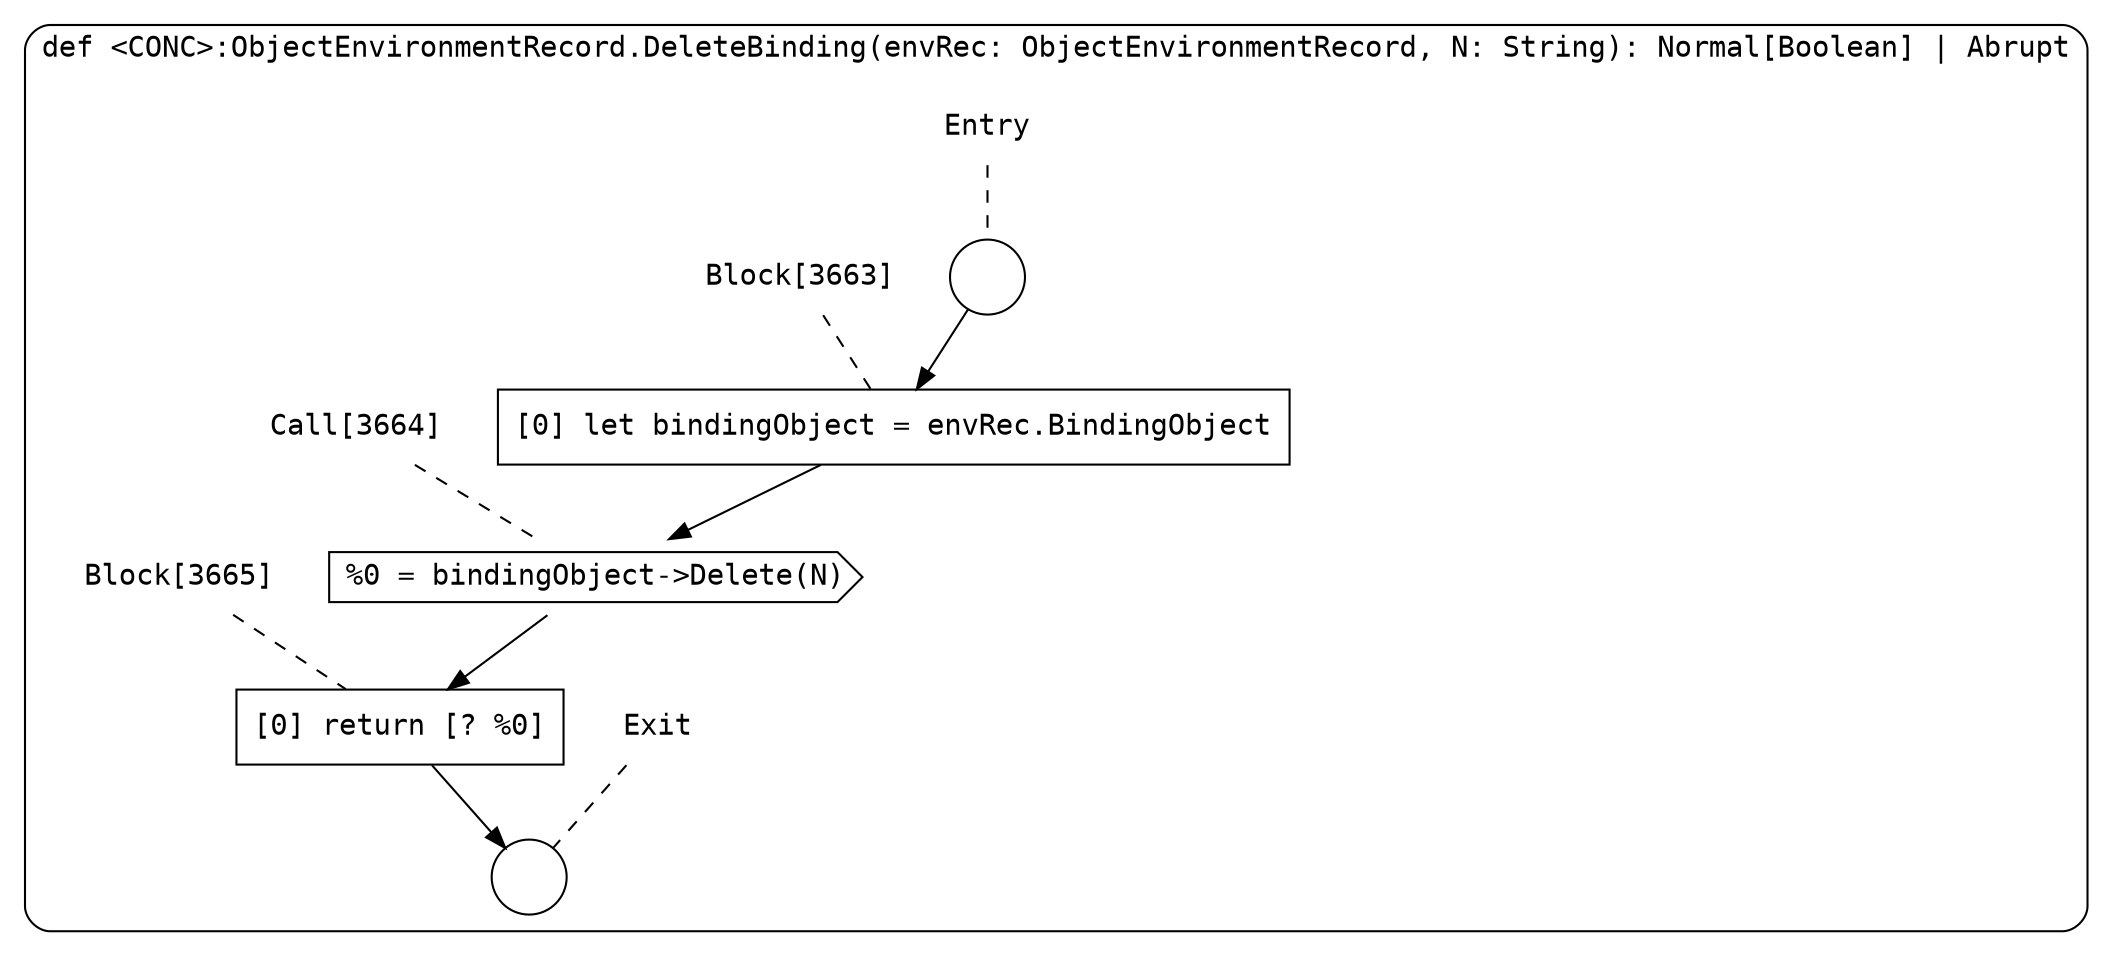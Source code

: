 digraph {
  graph [fontname = "Consolas"]
  node [fontname = "Consolas"]
  edge [fontname = "Consolas"]
  subgraph cluster989 {
    label = "def <CONC>:ObjectEnvironmentRecord.DeleteBinding(envRec: ObjectEnvironmentRecord, N: String): Normal[Boolean] | Abrupt"
    style = rounded
    cluster989_entry_name [shape=none, label=<<font color="black">Entry</font>>]
    cluster989_entry_name -> cluster989_entry [arrowhead=none, color="black", style=dashed]
    cluster989_entry [shape=circle label=" " color="black" fillcolor="white" style=filled]
    cluster989_entry -> node3663 [color="black"]
    cluster989_exit_name [shape=none, label=<<font color="black">Exit</font>>]
    cluster989_exit_name -> cluster989_exit [arrowhead=none, color="black", style=dashed]
    cluster989_exit [shape=circle label=" " color="black" fillcolor="white" style=filled]
    node3663_name [shape=none, label=<<font color="black">Block[3663]</font>>]
    node3663_name -> node3663 [arrowhead=none, color="black", style=dashed]
    node3663 [shape=box, label=<<font color="black">[0] let bindingObject = envRec.BindingObject<BR ALIGN="LEFT"/></font>> color="black" fillcolor="white", style=filled]
    node3663 -> node3664 [color="black"]
    node3664_name [shape=none, label=<<font color="black">Call[3664]</font>>]
    node3664_name -> node3664 [arrowhead=none, color="black", style=dashed]
    node3664 [shape=cds, label=<<font color="black">%0 = bindingObject-&gt;Delete(N)</font>> color="black" fillcolor="white", style=filled]
    node3664 -> node3665 [color="black"]
    node3665_name [shape=none, label=<<font color="black">Block[3665]</font>>]
    node3665_name -> node3665 [arrowhead=none, color="black", style=dashed]
    node3665 [shape=box, label=<<font color="black">[0] return [? %0]<BR ALIGN="LEFT"/></font>> color="black" fillcolor="white", style=filled]
    node3665 -> cluster989_exit [color="black"]
  }
}
